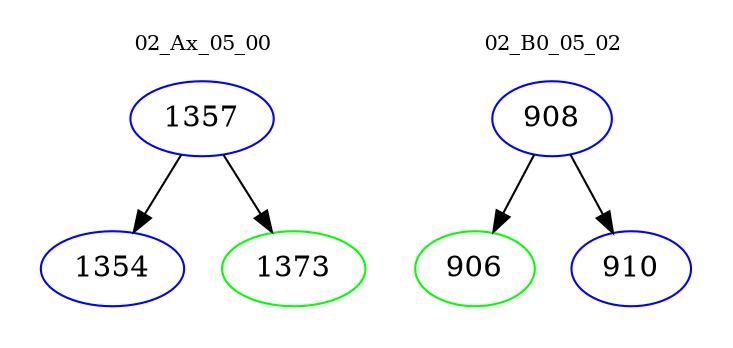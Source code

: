 digraph{
subgraph cluster_0 {
color = white
label = "02_Ax_05_00";
fontsize=10;
T0_1357 [label="1357", color="blue"]
T0_1357 -> T0_1354 [color="black"]
T0_1354 [label="1354", color="blue"]
T0_1357 -> T0_1373 [color="black"]
T0_1373 [label="1373", color="green"]
}
subgraph cluster_1 {
color = white
label = "02_B0_05_02";
fontsize=10;
T1_908 [label="908", color="blue"]
T1_908 -> T1_906 [color="black"]
T1_906 [label="906", color="green"]
T1_908 -> T1_910 [color="black"]
T1_910 [label="910", color="blue"]
}
}
